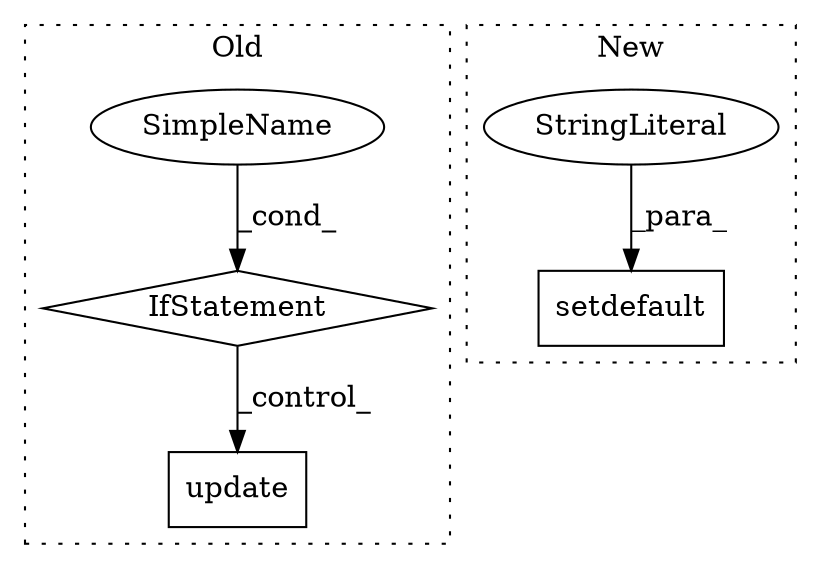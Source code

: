 digraph G {
subgraph cluster0 {
1 [label="update" a="32" s="2066,2094" l="7,1" shape="box"];
3 [label="IfStatement" a="25" s="2013,2049" l="8,2" shape="diamond"];
4 [label="SimpleName" a="42" s="" l="" shape="ellipse"];
label = "Old";
style="dotted";
}
subgraph cluster1 {
2 [label="setdefault" a="32" s="2045,2069" l="11,1" shape="box"];
5 [label="StringLiteral" a="45" s="2056" l="7" shape="ellipse"];
label = "New";
style="dotted";
}
3 -> 1 [label="_control_"];
4 -> 3 [label="_cond_"];
5 -> 2 [label="_para_"];
}